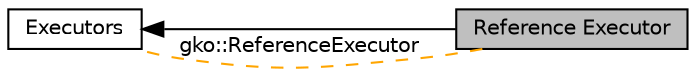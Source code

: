 digraph "Reference Executor"
{
  edge [fontname="Helvetica",fontsize="10",labelfontname="Helvetica",labelfontsize="10"];
  node [fontname="Helvetica",fontsize="10",shape=record];
  rankdir=LR;
  Node1 [label="Executors",height=0.2,width=0.4,color="black", fillcolor="white", style="filled",URL="$group__Executor.html",tooltip="A module dedicated to the implementation and usage of the executors in Ginkgo. "];
  Node0 [label="Reference Executor",height=0.2,width=0.4,color="black", fillcolor="grey75", style="filled", fontcolor="black"];
  Node1->Node0 [shape=plaintext, dir="back", style="solid"];
  Node0->Node1 [shape=plaintext, label="gko::ReferenceExecutor", color="orange", dir="none", style="dashed"];
}

